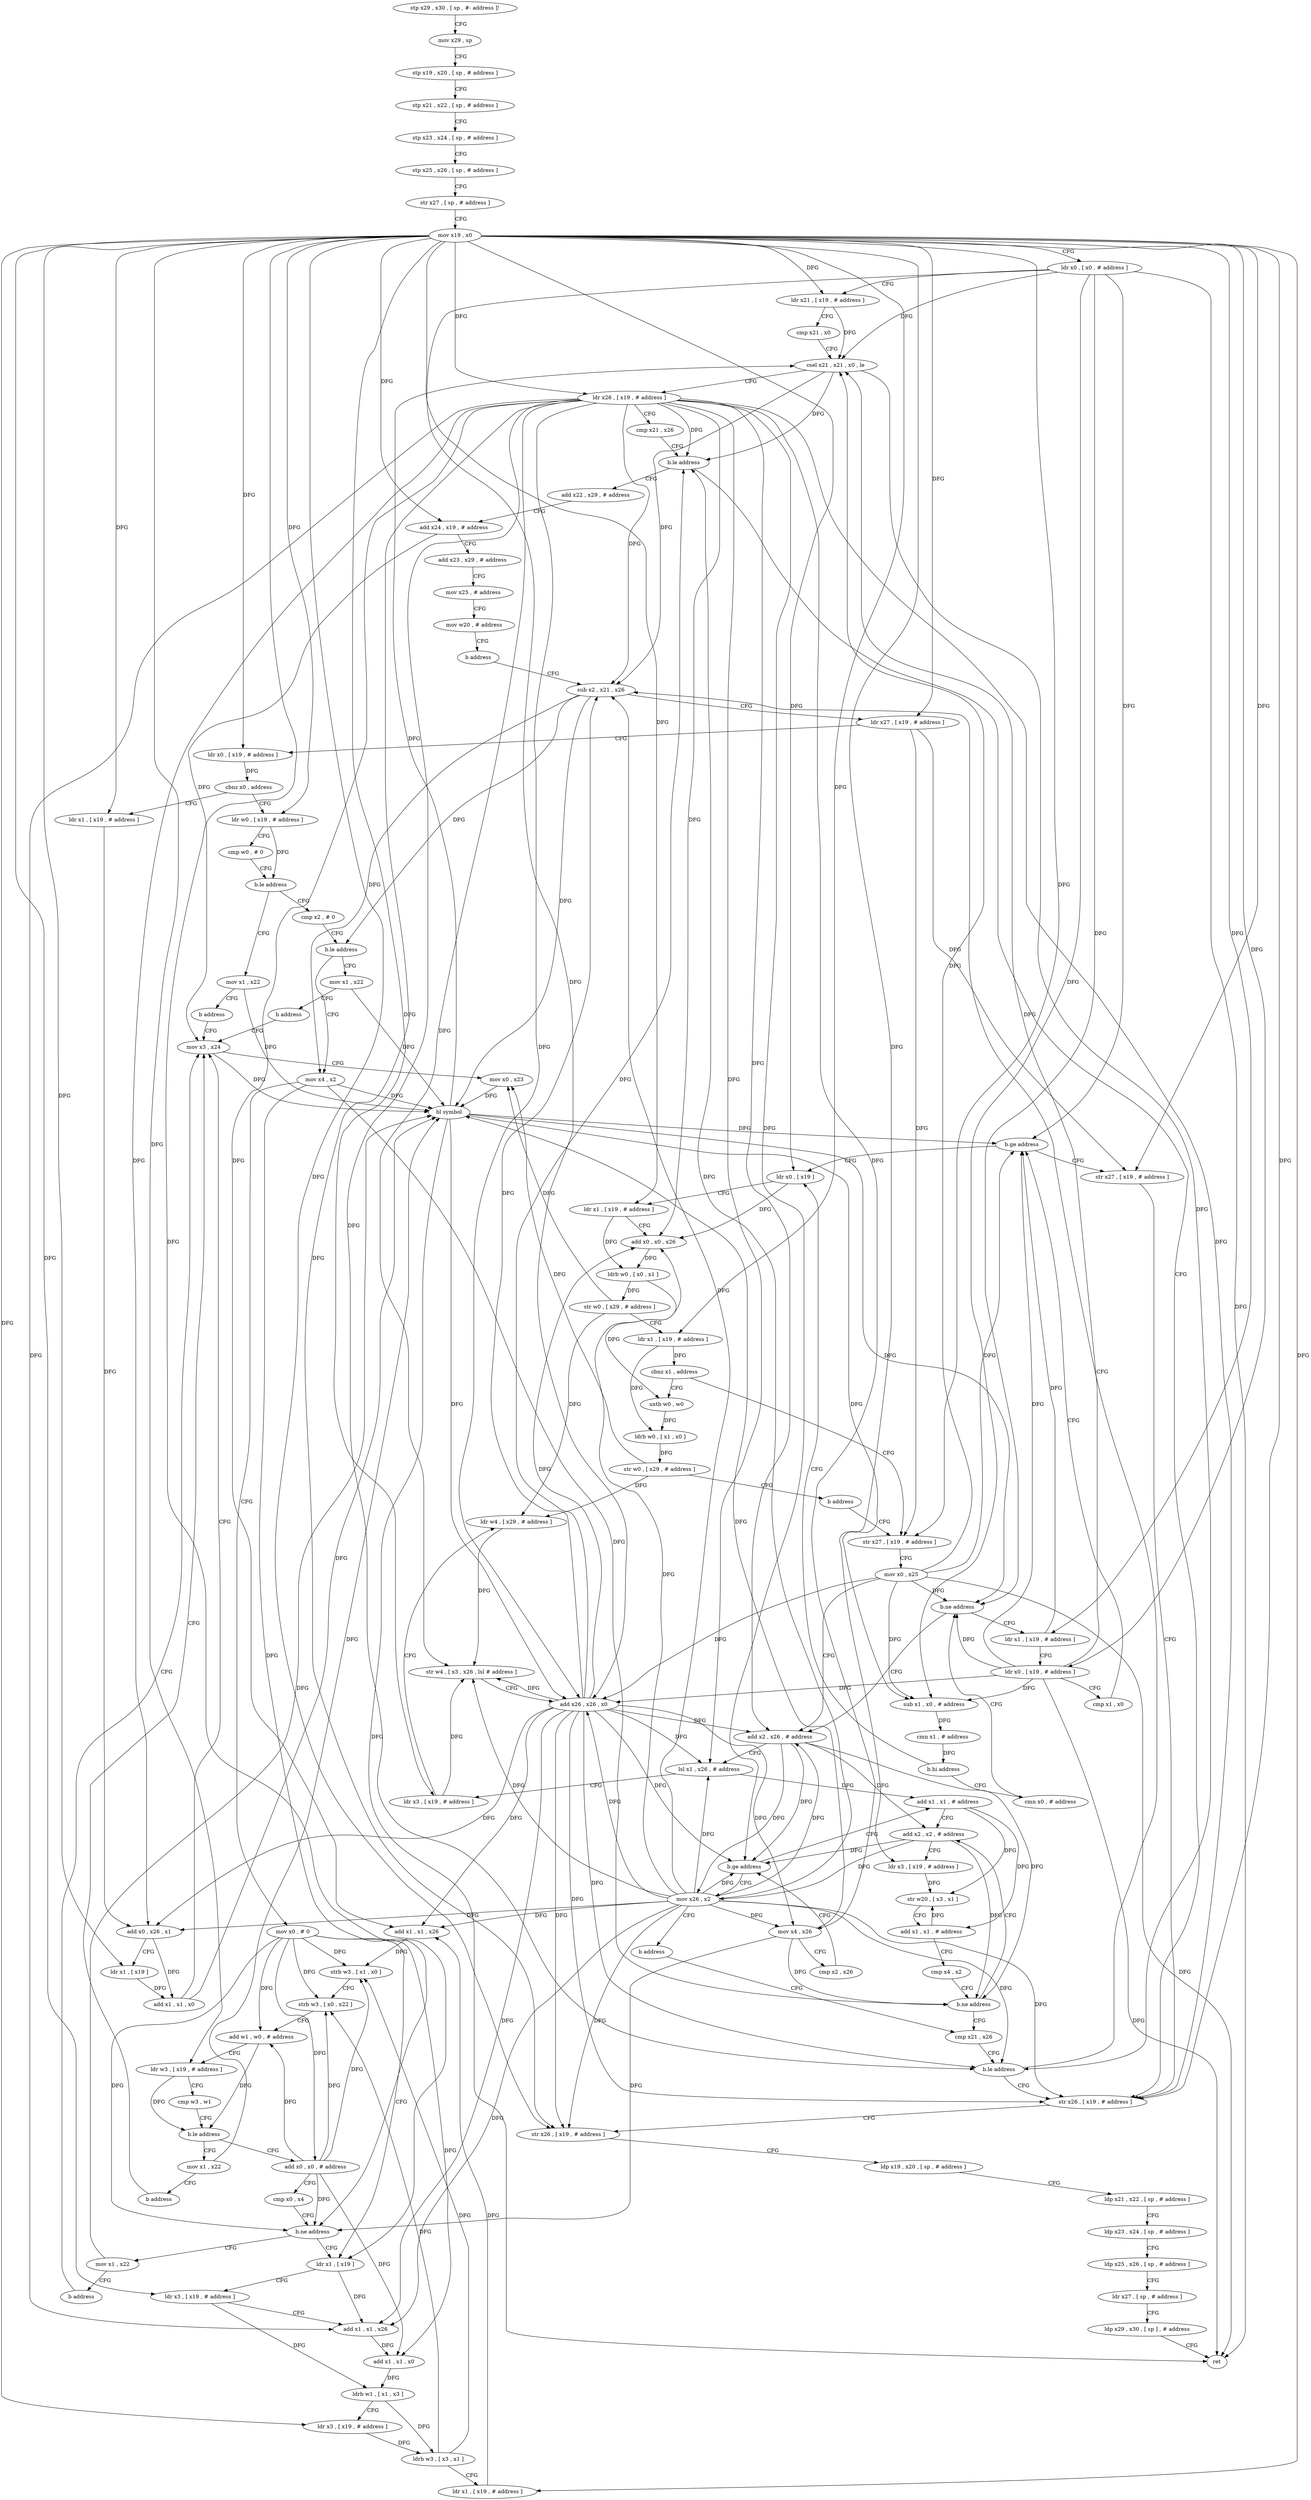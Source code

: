 digraph "func" {
"216992" [label = "stp x29 , x30 , [ sp , #- address ]!" ]
"216996" [label = "mov x29 , sp" ]
"217000" [label = "stp x19 , x20 , [ sp , # address ]" ]
"217004" [label = "stp x21 , x22 , [ sp , # address ]" ]
"217008" [label = "stp x23 , x24 , [ sp , # address ]" ]
"217012" [label = "stp x25 , x26 , [ sp , # address ]" ]
"217016" [label = "str x27 , [ sp , # address ]" ]
"217020" [label = "mov x19 , x0" ]
"217024" [label = "ldr x0 , [ x0 , # address ]" ]
"217028" [label = "ldr x21 , [ x19 , # address ]" ]
"217032" [label = "cmp x21 , x0" ]
"217036" [label = "csel x21 , x21 , x0 , le" ]
"217040" [label = "ldr x26 , [ x19 , # address ]" ]
"217044" [label = "cmp x21 , x26" ]
"217048" [label = "b.le address" ]
"217400" [label = "str x26 , [ x19 , # address ]" ]
"217052" [label = "add x22 , x29 , # address" ]
"217404" [label = "str x26 , [ x19 , # address ]" ]
"217408" [label = "ldp x19 , x20 , [ sp , # address ]" ]
"217412" [label = "ldp x21 , x22 , [ sp , # address ]" ]
"217416" [label = "ldp x23 , x24 , [ sp , # address ]" ]
"217420" [label = "ldp x25 , x26 , [ sp , # address ]" ]
"217424" [label = "ldr x27 , [ sp , # address ]" ]
"217428" [label = "ldp x29 , x30 , [ sp ] , # address" ]
"217432" [label = "ret" ]
"217056" [label = "add x24 , x19 , # address" ]
"217060" [label = "add x23 , x29 , # address" ]
"217064" [label = "mov x25 , # address" ]
"217068" [label = "mov w20 , # address" ]
"217072" [label = "b address" ]
"217316" [label = "sub x2 , x21 , x26" ]
"217320" [label = "ldr x27 , [ x19 , # address ]" ]
"217324" [label = "ldr x0 , [ x19 , # address ]" ]
"217328" [label = "cbnz x0 , address" ]
"217076" [label = "ldr w0 , [ x19 , # address ]" ]
"217332" [label = "ldr x1 , [ x19 , # address ]" ]
"217080" [label = "cmp w0 , # 0" ]
"217084" [label = "b.le address" ]
"217184" [label = "mov x1 , x22" ]
"217088" [label = "cmp x2 , # 0" ]
"217336" [label = "add x0 , x26 , x1" ]
"217340" [label = "ldr x1 , [ x19 ]" ]
"217344" [label = "add x1 , x1 , x0" ]
"217348" [label = "mov x3 , x24" ]
"217188" [label = "b address" ]
"217092" [label = "b.le address" ]
"217192" [label = "mov x1 , x22" ]
"217096" [label = "mov x4 , x2" ]
"217208" [label = "ldr x0 , [ x19 ]" ]
"217212" [label = "ldr x1 , [ x19 , # address ]" ]
"217216" [label = "add x0 , x0 , x26" ]
"217220" [label = "ldrb w0 , [ x0 , x1 ]" ]
"217224" [label = "str w0 , [ x29 , # address ]" ]
"217228" [label = "ldr x1 , [ x19 , # address ]" ]
"217232" [label = "cbnz x1 , address" ]
"217436" [label = "uxtb w0 , w0" ]
"217236" [label = "str x27 , [ x19 , # address ]" ]
"217372" [label = "cmn x0 , # address" ]
"217376" [label = "b.ne address" ]
"217244" [label = "add x2 , x26 , # address" ]
"217380" [label = "ldr x1 , [ x19 , # address ]" ]
"217352" [label = "mov x0 , x23" ]
"217356" [label = "bl symbol" ]
"217360" [label = "sub x1 , x0 , # address" ]
"217364" [label = "cmn x1 , # address" ]
"217368" [label = "b.hi address" ]
"217196" [label = "b address" ]
"217100" [label = "mov x0 , # 0" ]
"217104" [label = "ldr x1 , [ x19 ]" ]
"217440" [label = "ldrb w0 , [ x1 , x0 ]" ]
"217444" [label = "str w0 , [ x29 , # address ]" ]
"217448" [label = "b address" ]
"217240" [label = "mov x0 , x25" ]
"217248" [label = "lsl x1 , x26 , # address" ]
"217252" [label = "ldr x3 , [ x19 , # address ]" ]
"217256" [label = "ldr w4 , [ x29 , # address ]" ]
"217260" [label = "str w4 , [ x3 , x26 , lsl # address ]" ]
"217264" [label = "add x26 , x26 , x0" ]
"217268" [label = "mov x4 , x26" ]
"217272" [label = "cmp x2 , x26" ]
"217276" [label = "b.ge address" ]
"217452" [label = "mov x26 , x2" ]
"217280" [label = "add x1 , x1 , # address" ]
"217384" [label = "ldr x0 , [ x19 , # address ]" ]
"217388" [label = "cmp x1 , x0" ]
"217392" [label = "b.ge address" ]
"217396" [label = "str x27 , [ x19 , # address ]" ]
"217200" [label = "mov x1 , x22" ]
"217204" [label = "b address" ]
"217164" [label = "add x0 , x0 , # address" ]
"217168" [label = "cmp x0 , x4" ]
"217172" [label = "b.ne address" ]
"217176" [label = "mov x1 , x22" ]
"217456" [label = "b address" ]
"217308" [label = "cmp x21 , x26" ]
"217284" [label = "add x2 , x2 , # address" ]
"217108" [label = "ldr x3 , [ x19 , # address ]" ]
"217112" [label = "add x1 , x1 , x26" ]
"217116" [label = "add x1 , x1 , x0" ]
"217120" [label = "ldrb w1 , [ x1 , x3 ]" ]
"217124" [label = "ldr x3 , [ x19 , # address ]" ]
"217128" [label = "ldrb w3 , [ x3 , x1 ]" ]
"217132" [label = "ldr x1 , [ x19 , # address ]" ]
"217136" [label = "add x1 , x1 , x26" ]
"217140" [label = "strb w3 , [ x1 , x0 ]" ]
"217144" [label = "strb w3 , [ x0 , x22 ]" ]
"217148" [label = "add w1 , w0 , # address" ]
"217152" [label = "ldr w3 , [ x19 , # address ]" ]
"217156" [label = "cmp w3 , w1" ]
"217160" [label = "b.le address" ]
"217180" [label = "b address" ]
"217312" [label = "b.le address" ]
"217288" [label = "ldr x3 , [ x19 , # address ]" ]
"217292" [label = "str w20 , [ x3 , x1 ]" ]
"217296" [label = "add x1 , x1 , # address" ]
"217300" [label = "cmp x4 , x2" ]
"217304" [label = "b.ne address" ]
"216992" -> "216996" [ label = "CFG" ]
"216996" -> "217000" [ label = "CFG" ]
"217000" -> "217004" [ label = "CFG" ]
"217004" -> "217008" [ label = "CFG" ]
"217008" -> "217012" [ label = "CFG" ]
"217012" -> "217016" [ label = "CFG" ]
"217016" -> "217020" [ label = "CFG" ]
"217020" -> "217024" [ label = "CFG" ]
"217020" -> "217028" [ label = "DFG" ]
"217020" -> "217040" [ label = "DFG" ]
"217020" -> "217400" [ label = "DFG" ]
"217020" -> "217404" [ label = "DFG" ]
"217020" -> "217056" [ label = "DFG" ]
"217020" -> "217320" [ label = "DFG" ]
"217020" -> "217324" [ label = "DFG" ]
"217020" -> "217076" [ label = "DFG" ]
"217020" -> "217332" [ label = "DFG" ]
"217020" -> "217340" [ label = "DFG" ]
"217020" -> "217208" [ label = "DFG" ]
"217020" -> "217212" [ label = "DFG" ]
"217020" -> "217228" [ label = "DFG" ]
"217020" -> "217104" [ label = "DFG" ]
"217020" -> "217108" [ label = "DFG" ]
"217020" -> "217124" [ label = "DFG" ]
"217020" -> "217132" [ label = "DFG" ]
"217020" -> "217152" [ label = "DFG" ]
"217020" -> "217236" [ label = "DFG" ]
"217020" -> "217252" [ label = "DFG" ]
"217020" -> "217380" [ label = "DFG" ]
"217020" -> "217384" [ label = "DFG" ]
"217020" -> "217396" [ label = "DFG" ]
"217020" -> "217288" [ label = "DFG" ]
"217024" -> "217028" [ label = "CFG" ]
"217024" -> "217036" [ label = "DFG" ]
"217024" -> "217432" [ label = "DFG" ]
"217024" -> "217360" [ label = "DFG" ]
"217024" -> "217376" [ label = "DFG" ]
"217024" -> "217264" [ label = "DFG" ]
"217024" -> "217392" [ label = "DFG" ]
"217028" -> "217032" [ label = "CFG" ]
"217028" -> "217036" [ label = "DFG" ]
"217032" -> "217036" [ label = "CFG" ]
"217036" -> "217040" [ label = "CFG" ]
"217036" -> "217048" [ label = "DFG" ]
"217036" -> "217316" [ label = "DFG" ]
"217036" -> "217312" [ label = "DFG" ]
"217040" -> "217044" [ label = "CFG" ]
"217040" -> "217048" [ label = "DFG" ]
"217040" -> "217400" [ label = "DFG" ]
"217040" -> "217404" [ label = "DFG" ]
"217040" -> "217316" [ label = "DFG" ]
"217040" -> "217336" [ label = "DFG" ]
"217040" -> "217216" [ label = "DFG" ]
"217040" -> "217112" [ label = "DFG" ]
"217040" -> "217136" [ label = "DFG" ]
"217040" -> "217244" [ label = "DFG" ]
"217040" -> "217248" [ label = "DFG" ]
"217040" -> "217260" [ label = "DFG" ]
"217040" -> "217264" [ label = "DFG" ]
"217040" -> "217268" [ label = "DFG" ]
"217040" -> "217276" [ label = "DFG" ]
"217040" -> "217312" [ label = "DFG" ]
"217044" -> "217048" [ label = "CFG" ]
"217048" -> "217400" [ label = "CFG" ]
"217048" -> "217052" [ label = "CFG" ]
"217400" -> "217404" [ label = "CFG" ]
"217052" -> "217056" [ label = "CFG" ]
"217404" -> "217408" [ label = "CFG" ]
"217408" -> "217412" [ label = "CFG" ]
"217412" -> "217416" [ label = "CFG" ]
"217416" -> "217420" [ label = "CFG" ]
"217420" -> "217424" [ label = "CFG" ]
"217424" -> "217428" [ label = "CFG" ]
"217428" -> "217432" [ label = "CFG" ]
"217056" -> "217060" [ label = "CFG" ]
"217056" -> "217348" [ label = "DFG" ]
"217060" -> "217064" [ label = "CFG" ]
"217064" -> "217068" [ label = "CFG" ]
"217068" -> "217072" [ label = "CFG" ]
"217072" -> "217316" [ label = "CFG" ]
"217316" -> "217320" [ label = "CFG" ]
"217316" -> "217092" [ label = "DFG" ]
"217316" -> "217356" [ label = "DFG" ]
"217316" -> "217096" [ label = "DFG" ]
"217320" -> "217324" [ label = "CFG" ]
"217320" -> "217236" [ label = "DFG" ]
"217320" -> "217396" [ label = "DFG" ]
"217324" -> "217328" [ label = "DFG" ]
"217328" -> "217076" [ label = "CFG" ]
"217328" -> "217332" [ label = "CFG" ]
"217076" -> "217080" [ label = "CFG" ]
"217076" -> "217084" [ label = "DFG" ]
"217332" -> "217336" [ label = "DFG" ]
"217080" -> "217084" [ label = "CFG" ]
"217084" -> "217184" [ label = "CFG" ]
"217084" -> "217088" [ label = "CFG" ]
"217184" -> "217188" [ label = "CFG" ]
"217184" -> "217356" [ label = "DFG" ]
"217088" -> "217092" [ label = "CFG" ]
"217336" -> "217340" [ label = "CFG" ]
"217336" -> "217344" [ label = "DFG" ]
"217340" -> "217344" [ label = "DFG" ]
"217344" -> "217348" [ label = "CFG" ]
"217344" -> "217356" [ label = "DFG" ]
"217348" -> "217352" [ label = "CFG" ]
"217348" -> "217356" [ label = "DFG" ]
"217188" -> "217348" [ label = "CFG" ]
"217092" -> "217192" [ label = "CFG" ]
"217092" -> "217096" [ label = "CFG" ]
"217192" -> "217196" [ label = "CFG" ]
"217192" -> "217356" [ label = "DFG" ]
"217096" -> "217100" [ label = "CFG" ]
"217096" -> "217356" [ label = "DFG" ]
"217096" -> "217172" [ label = "DFG" ]
"217096" -> "217304" [ label = "DFG" ]
"217208" -> "217212" [ label = "CFG" ]
"217208" -> "217216" [ label = "DFG" ]
"217212" -> "217216" [ label = "CFG" ]
"217212" -> "217220" [ label = "DFG" ]
"217216" -> "217220" [ label = "DFG" ]
"217220" -> "217224" [ label = "DFG" ]
"217220" -> "217436" [ label = "DFG" ]
"217224" -> "217228" [ label = "CFG" ]
"217224" -> "217352" [ label = "DFG" ]
"217224" -> "217256" [ label = "DFG" ]
"217228" -> "217232" [ label = "DFG" ]
"217228" -> "217440" [ label = "DFG" ]
"217232" -> "217436" [ label = "CFG" ]
"217232" -> "217236" [ label = "CFG" ]
"217436" -> "217440" [ label = "DFG" ]
"217236" -> "217240" [ label = "CFG" ]
"217372" -> "217376" [ label = "CFG" ]
"217376" -> "217244" [ label = "CFG" ]
"217376" -> "217380" [ label = "CFG" ]
"217244" -> "217248" [ label = "CFG" ]
"217244" -> "217276" [ label = "DFG" ]
"217244" -> "217452" [ label = "DFG" ]
"217244" -> "217284" [ label = "DFG" ]
"217244" -> "217304" [ label = "DFG" ]
"217380" -> "217384" [ label = "CFG" ]
"217380" -> "217392" [ label = "DFG" ]
"217352" -> "217356" [ label = "DFG" ]
"217356" -> "217360" [ label = "DFG" ]
"217356" -> "217036" [ label = "DFG" ]
"217356" -> "217432" [ label = "DFG" ]
"217356" -> "217376" [ label = "DFG" ]
"217356" -> "217264" [ label = "DFG" ]
"217356" -> "217392" [ label = "DFG" ]
"217360" -> "217364" [ label = "DFG" ]
"217364" -> "217368" [ label = "DFG" ]
"217368" -> "217208" [ label = "CFG" ]
"217368" -> "217372" [ label = "CFG" ]
"217196" -> "217348" [ label = "CFG" ]
"217100" -> "217104" [ label = "CFG" ]
"217100" -> "217116" [ label = "DFG" ]
"217100" -> "217140" [ label = "DFG" ]
"217100" -> "217144" [ label = "DFG" ]
"217100" -> "217148" [ label = "DFG" ]
"217100" -> "217164" [ label = "DFG" ]
"217100" -> "217172" [ label = "DFG" ]
"217104" -> "217108" [ label = "CFG" ]
"217104" -> "217112" [ label = "DFG" ]
"217440" -> "217444" [ label = "DFG" ]
"217444" -> "217448" [ label = "CFG" ]
"217444" -> "217352" [ label = "DFG" ]
"217444" -> "217256" [ label = "DFG" ]
"217448" -> "217236" [ label = "CFG" ]
"217240" -> "217244" [ label = "CFG" ]
"217240" -> "217036" [ label = "DFG" ]
"217240" -> "217360" [ label = "DFG" ]
"217240" -> "217376" [ label = "DFG" ]
"217240" -> "217432" [ label = "DFG" ]
"217240" -> "217264" [ label = "DFG" ]
"217240" -> "217392" [ label = "DFG" ]
"217248" -> "217252" [ label = "CFG" ]
"217248" -> "217280" [ label = "DFG" ]
"217252" -> "217256" [ label = "CFG" ]
"217252" -> "217260" [ label = "DFG" ]
"217256" -> "217260" [ label = "DFG" ]
"217260" -> "217264" [ label = "CFG" ]
"217264" -> "217268" [ label = "DFG" ]
"217264" -> "217048" [ label = "DFG" ]
"217264" -> "217400" [ label = "DFG" ]
"217264" -> "217404" [ label = "DFG" ]
"217264" -> "217316" [ label = "DFG" ]
"217264" -> "217216" [ label = "DFG" ]
"217264" -> "217112" [ label = "DFG" ]
"217264" -> "217136" [ label = "DFG" ]
"217264" -> "217244" [ label = "DFG" ]
"217264" -> "217248" [ label = "DFG" ]
"217264" -> "217336" [ label = "DFG" ]
"217264" -> "217260" [ label = "DFG" ]
"217264" -> "217276" [ label = "DFG" ]
"217264" -> "217312" [ label = "DFG" ]
"217268" -> "217272" [ label = "CFG" ]
"217268" -> "217356" [ label = "DFG" ]
"217268" -> "217172" [ label = "DFG" ]
"217268" -> "217304" [ label = "DFG" ]
"217272" -> "217276" [ label = "CFG" ]
"217276" -> "217452" [ label = "CFG" ]
"217276" -> "217280" [ label = "CFG" ]
"217452" -> "217456" [ label = "CFG" ]
"217452" -> "217048" [ label = "DFG" ]
"217452" -> "217400" [ label = "DFG" ]
"217452" -> "217404" [ label = "DFG" ]
"217452" -> "217316" [ label = "DFG" ]
"217452" -> "217216" [ label = "DFG" ]
"217452" -> "217112" [ label = "DFG" ]
"217452" -> "217136" [ label = "DFG" ]
"217452" -> "217244" [ label = "DFG" ]
"217452" -> "217248" [ label = "DFG" ]
"217452" -> "217268" [ label = "DFG" ]
"217452" -> "217276" [ label = "DFG" ]
"217452" -> "217336" [ label = "DFG" ]
"217452" -> "217260" [ label = "DFG" ]
"217452" -> "217264" [ label = "DFG" ]
"217452" -> "217312" [ label = "DFG" ]
"217280" -> "217284" [ label = "CFG" ]
"217280" -> "217292" [ label = "DFG" ]
"217280" -> "217296" [ label = "DFG" ]
"217384" -> "217388" [ label = "CFG" ]
"217384" -> "217036" [ label = "DFG" ]
"217384" -> "217360" [ label = "DFG" ]
"217384" -> "217376" [ label = "DFG" ]
"217384" -> "217264" [ label = "DFG" ]
"217384" -> "217432" [ label = "DFG" ]
"217384" -> "217392" [ label = "DFG" ]
"217388" -> "217392" [ label = "CFG" ]
"217392" -> "217208" [ label = "CFG" ]
"217392" -> "217396" [ label = "CFG" ]
"217396" -> "217400" [ label = "CFG" ]
"217200" -> "217204" [ label = "CFG" ]
"217200" -> "217356" [ label = "DFG" ]
"217204" -> "217348" [ label = "CFG" ]
"217164" -> "217168" [ label = "CFG" ]
"217164" -> "217116" [ label = "DFG" ]
"217164" -> "217148" [ label = "DFG" ]
"217164" -> "217140" [ label = "DFG" ]
"217164" -> "217144" [ label = "DFG" ]
"217164" -> "217172" [ label = "DFG" ]
"217168" -> "217172" [ label = "CFG" ]
"217172" -> "217104" [ label = "CFG" ]
"217172" -> "217176" [ label = "CFG" ]
"217176" -> "217180" [ label = "CFG" ]
"217176" -> "217356" [ label = "DFG" ]
"217456" -> "217308" [ label = "CFG" ]
"217308" -> "217312" [ label = "CFG" ]
"217284" -> "217288" [ label = "CFG" ]
"217284" -> "217452" [ label = "DFG" ]
"217284" -> "217276" [ label = "DFG" ]
"217284" -> "217304" [ label = "DFG" ]
"217108" -> "217112" [ label = "CFG" ]
"217108" -> "217120" [ label = "DFG" ]
"217112" -> "217116" [ label = "DFG" ]
"217116" -> "217120" [ label = "DFG" ]
"217120" -> "217124" [ label = "CFG" ]
"217120" -> "217128" [ label = "DFG" ]
"217124" -> "217128" [ label = "DFG" ]
"217128" -> "217132" [ label = "CFG" ]
"217128" -> "217140" [ label = "DFG" ]
"217128" -> "217144" [ label = "DFG" ]
"217132" -> "217136" [ label = "DFG" ]
"217136" -> "217140" [ label = "DFG" ]
"217140" -> "217144" [ label = "CFG" ]
"217144" -> "217148" [ label = "CFG" ]
"217148" -> "217152" [ label = "CFG" ]
"217148" -> "217160" [ label = "DFG" ]
"217152" -> "217156" [ label = "CFG" ]
"217152" -> "217160" [ label = "DFG" ]
"217156" -> "217160" [ label = "CFG" ]
"217160" -> "217200" [ label = "CFG" ]
"217160" -> "217164" [ label = "CFG" ]
"217180" -> "217348" [ label = "CFG" ]
"217312" -> "217400" [ label = "CFG" ]
"217312" -> "217316" [ label = "CFG" ]
"217288" -> "217292" [ label = "DFG" ]
"217292" -> "217296" [ label = "CFG" ]
"217296" -> "217300" [ label = "CFG" ]
"217296" -> "217292" [ label = "DFG" ]
"217300" -> "217304" [ label = "CFG" ]
"217304" -> "217284" [ label = "CFG" ]
"217304" -> "217308" [ label = "CFG" ]
}
